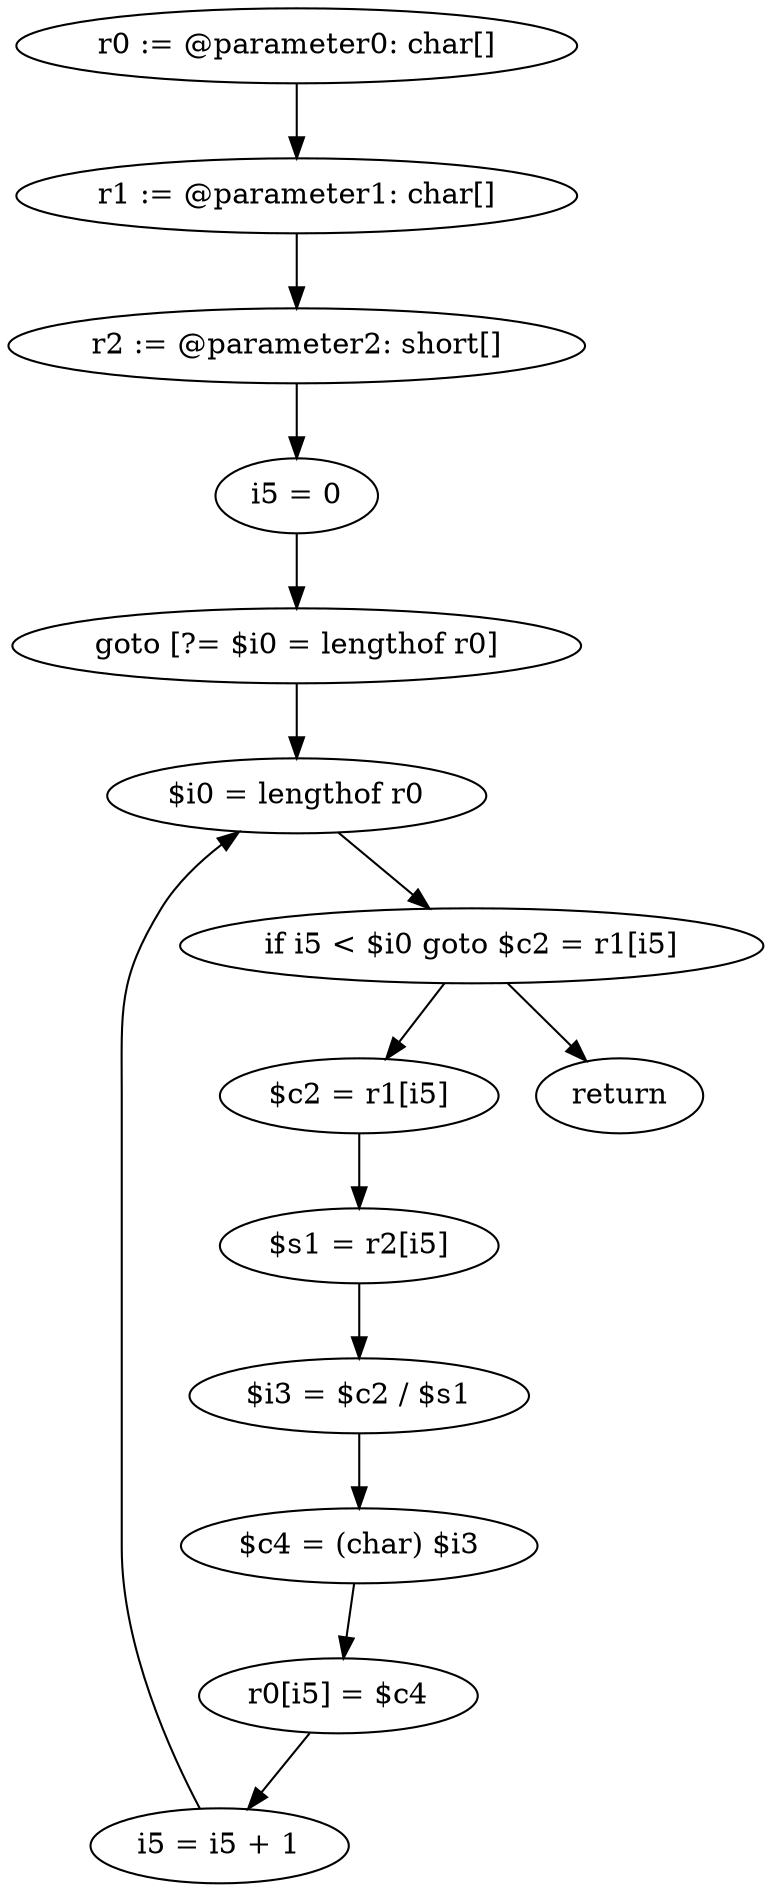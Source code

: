 digraph "unitGraph" {
    "r0 := @parameter0: char[]"
    "r1 := @parameter1: char[]"
    "r2 := @parameter2: short[]"
    "i5 = 0"
    "goto [?= $i0 = lengthof r0]"
    "$c2 = r1[i5]"
    "$s1 = r2[i5]"
    "$i3 = $c2 / $s1"
    "$c4 = (char) $i3"
    "r0[i5] = $c4"
    "i5 = i5 + 1"
    "$i0 = lengthof r0"
    "if i5 < $i0 goto $c2 = r1[i5]"
    "return"
    "r0 := @parameter0: char[]"->"r1 := @parameter1: char[]";
    "r1 := @parameter1: char[]"->"r2 := @parameter2: short[]";
    "r2 := @parameter2: short[]"->"i5 = 0";
    "i5 = 0"->"goto [?= $i0 = lengthof r0]";
    "goto [?= $i0 = lengthof r0]"->"$i0 = lengthof r0";
    "$c2 = r1[i5]"->"$s1 = r2[i5]";
    "$s1 = r2[i5]"->"$i3 = $c2 / $s1";
    "$i3 = $c2 / $s1"->"$c4 = (char) $i3";
    "$c4 = (char) $i3"->"r0[i5] = $c4";
    "r0[i5] = $c4"->"i5 = i5 + 1";
    "i5 = i5 + 1"->"$i0 = lengthof r0";
    "$i0 = lengthof r0"->"if i5 < $i0 goto $c2 = r1[i5]";
    "if i5 < $i0 goto $c2 = r1[i5]"->"return";
    "if i5 < $i0 goto $c2 = r1[i5]"->"$c2 = r1[i5]";
}

